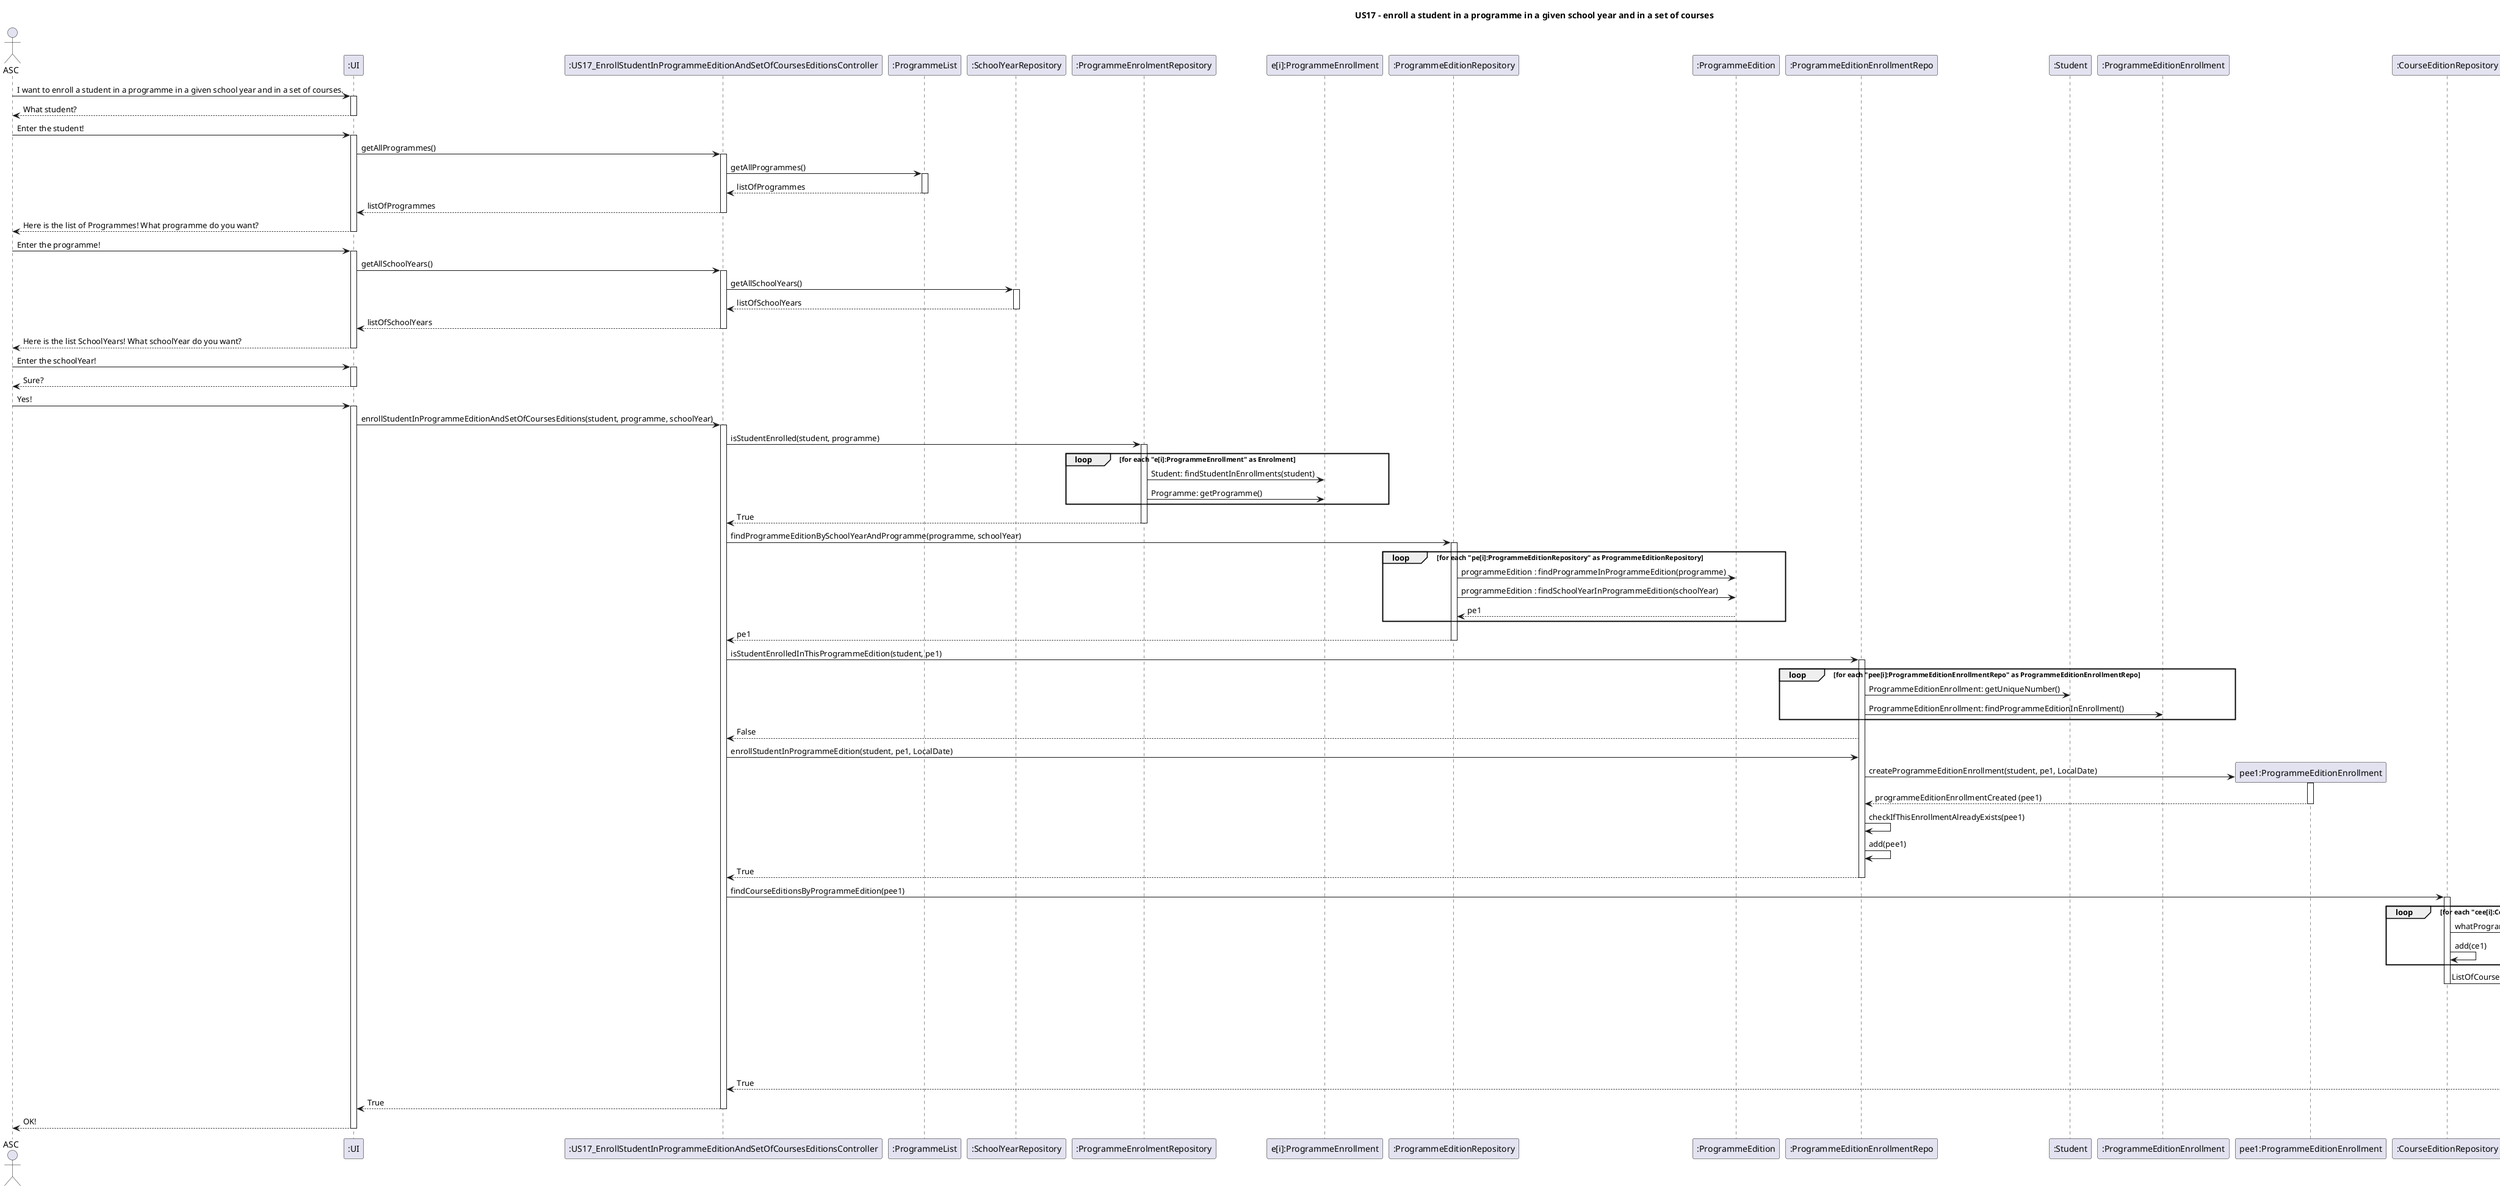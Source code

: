 @startuml
title US17 - enroll a student in a programme in a given school year and in a set of courses
actor ASC
participant ":UI" as UI
ASC -> UI : I want to enroll a student in a programme in a given school year and in a set of courses.
activate UI
UI --> ASC : What student?
deactivate UI
ASC -> UI : Enter the student!
activate UI
participant ":US17_EnrollStudentInProgrammeEditionAndSetOfCoursesEditionsController" as Controller
UI -> Controller : getAllProgrammes()
activate Controller
participant ":ProgrammeList" as ProgrammeList
Controller -> ProgrammeList : getAllProgrammes()
activate ProgrammeList
ProgrammeList --> Controller : listOfProgrammes
deactivate ProgrammeList
Controller --> UI : listOfProgrammes
deactivate Controller
UI --> ASC : Here is the list of Programmes! What programme do you want?
deactivate UI
ASC -> UI : Enter the programme!
activate UI
participant ":SchoolYearRepository" as SchoolYearRepository
UI -> Controller : getAllSchoolYears()
activate Controller
Controller -> SchoolYearRepository : getAllSchoolYears()
activate SchoolYearRepository
SchoolYearRepository --> Controller : listOfSchoolYears
deactivate SchoolYearRepository
Controller --> UI : listOfSchoolYears
deactivate Controller
UI --> ASC : Here is the list SchoolYears! What schoolYear do you want?
deactivate UI
ASC -> UI : Enter the schoolYear!
activate UI
UI --> ASC : Sure?
deactivate UI
ASC -> UI : Yes!
activate UI
UI -> Controller : enrollStudentInProgrammeEditionAndSetOfCoursesEditions(student, programme, schoolYear)
activate Controller
participant ":ProgrammeEnrolmentRepository" as ProgrammeEnrolmentRepository
Controller -> ProgrammeEnrolmentRepository : isStudentEnrolled(student, programme)
activate ProgrammeEnrolmentRepository
participant "e[i]:ProgrammeEnrollment" as Enrollment
loop for each "e[i]:ProgrammeEnrollment" as Enrolment
ProgrammeEnrolmentRepository -> Enrollment : Student: findStudentInEnrollments(student)
ProgrammeEnrolmentRepository -> Enrollment : Programme: getProgramme()
end
deactivate Enrollment
ProgrammeEnrolmentRepository --> Controller : True
deactivate ProgrammeEnrolmentRepository
participant ":ProgrammeEditionRepository" as ProgrammeEditionRepository
Controller -> ProgrammeEditionRepository : findProgrammeEditionBySchoolYearAndProgramme(programme, schoolYear)
activate ProgrammeEditionRepository
participant ":ProgrammeEdition" as ProgrammeEdition
loop for each "pe[i]:ProgrammeEditionRepository" as ProgrammeEditionRepository
ProgrammeEditionRepository -> ProgrammeEdition : programmeEdition : findProgrammeInProgrammeEdition(programme)
ProgrammeEditionRepository -> ProgrammeEdition : programmeEdition : findSchoolYearInProgrammeEdition(schoolYear)
ProgrammeEdition --> ProgrammeEditionRepository : pe1
end
ProgrammeEditionRepository --> Controller :  pe1
deactivate ProgrammeEditionRepository
participant ":ProgrammeEditionEnrollmentRepo" as ProgrammeEditionEnrollmentRepo
Controller -> ProgrammeEditionEnrollmentRepo : isStudentEnrolledInThisProgrammeEdition(student, pe1)
activate ProgrammeEditionEnrollmentRepo
participant ":ProgrammeEditionEnrollment" as ProgrammeEditionEnrollment
loop for each "pee[i]:ProgrammeEditionEnrollmentRepo" as ProgrammeEditionEnrollmentRepo
participant ":Student" as Student
ProgrammeEditionEnrollmentRepo -> Student: ProgrammeEditionEnrollment: getUniqueNumber()
participant ":ProgrammeEditionEnrollment" as ProgrammeEditionEnrollment
ProgrammeEditionEnrollmentRepo -> ProgrammeEditionEnrollment: ProgrammeEditionEnrollment: findProgrammeEditionInEnrollment()
end
ProgrammeEditionEnrollmentRepo --> Controller : False
Controller -> ProgrammeEditionEnrollmentRepo : enrollStudentInProgrammeEdition(student, pe1, LocalDate)
create "pee1:ProgrammeEditionEnrollment"
ProgrammeEditionEnrollmentRepo -> "pee1:ProgrammeEditionEnrollment" : createProgrammeEditionEnrollment(student, pe1, LocalDate)
activate "pee1:ProgrammeEditionEnrollment"
"pee1:ProgrammeEditionEnrollment" --> ProgrammeEditionEnrollmentRepo : programmeEditionEnrollmentCreated (pee1)
deactivate "pee1:ProgrammeEditionEnrollment"
ProgrammeEditionEnrollmentRepo -> ProgrammeEditionEnrollmentRepo : checkIfThisEnrollmentAlreadyExists(pee1)
ProgrammeEditionEnrollmentRepo -> ProgrammeEditionEnrollmentRepo : add(pee1)
ProgrammeEditionEnrollmentRepo --> Controller : True
deactivate ProgrammeEditionEnrollmentRepo
participant ":CourseEditionRepository" as CourseEditionRepository
Controller -> CourseEditionRepository : findCourseEditionsByProgrammeEdition(pee1)
participant ":CourseEdition" as CourseEdition

participant ":CourseEdition" as CourseEdition
activate CourseEditionRepository
loop for each "cee[i]:CourseEditionEnrollmentRepository" as CourseEditionEnrollmentRepository
CourseEditionRepository -> CourseEdition :  whatProgrammeEditionBelongsThisCourseEdition()
CourseEditionRepository -> CourseEditionRepository :  add(ce1)
end
participant ":CourseEditionEnrollmentRepository" as CourseEditionEnrollmentRepository
CourseEditionRepository -> CourseEditionEnrollmentRepository : ListOfCourseEditions
deactivate CourseEditionRepository
participant ":CourseEditionEnrollment" as CourseEditionEnrollment
activate CourseEditionEnrollmentRepository
loop for each "cee[i]:CourseEditionEnrollmentRepository" as CourseEditionEnrollmentRepository
CourseEditionEnrollmentRepository -> CourseEditionEnrollment : findByStudentAndEdition(student, ce[i])
CourseEditionEnrollmentRepository -> CourseEditionEnrollment : isPresent()
CourseEditionEnrollmentRepository -> CourseEditionEnrollmentRepository : enrollStudentInACourseEdition(student, ce1, LocalDate)
end
CourseEditionEnrollmentRepository --> Controller : True
deactivate CourseEditionEnrollmentRepository
Controller --> UI : True
deactivate Controller
UI --> ASC: OK!
deactivate UI

@enduml